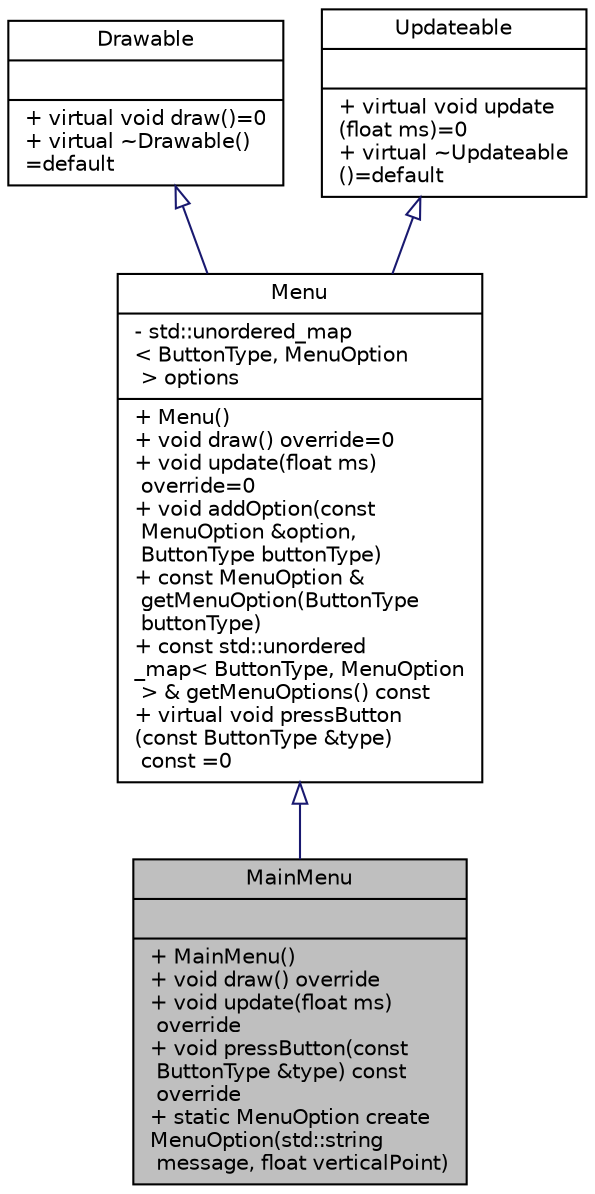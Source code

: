 digraph "MainMenu"
{
 // LATEX_PDF_SIZE
  bgcolor="transparent";
  edge [fontname="Helvetica",fontsize="10",labelfontname="Helvetica",labelfontsize="10"];
  node [fontname="Helvetica",fontsize="10",shape=record];
  Node1 [label="{MainMenu\n||+  MainMenu()\l+ void draw() override\l+ void update(float ms)\l override\l+ void pressButton(const\l ButtonType &type) const\l override\l+ static MenuOption create\lMenuOption(std::string\l message, float verticalPoint)\l}",height=0.2,width=0.4,color="black", fillcolor="grey75", style="filled", fontcolor="black",tooltip=" "];
  Node2 -> Node1 [dir="back",color="midnightblue",fontsize="10",style="solid",arrowtail="onormal",fontname="Helvetica"];
  Node2 [label="{Menu\n|- std::unordered_map\l\< ButtonType, MenuOption\l \> options\l|+  Menu()\l+ void draw() override=0\l+ void update(float ms)\l override=0\l+ void addOption(const\l MenuOption &option,\l ButtonType buttonType)\l+ const MenuOption &\l getMenuOption(ButtonType\l buttonType)\l+ const std::unordered\l_map\< ButtonType, MenuOption\l \> & getMenuOptions() const\l+ virtual void pressButton\l(const ButtonType &type)\l const =0\l}",height=0.2,width=0.4,color="black",URL="$d8/ddb/classMenu.html",tooltip=" "];
  Node3 -> Node2 [dir="back",color="midnightblue",fontsize="10",style="solid",arrowtail="onormal",fontname="Helvetica"];
  Node3 [label="{Drawable\n||+ virtual void draw()=0\l+ virtual ~Drawable()\l=default\l}",height=0.2,width=0.4,color="black",URL="$de/db8/classDrawable.html",tooltip=" "];
  Node4 -> Node2 [dir="back",color="midnightblue",fontsize="10",style="solid",arrowtail="onormal",fontname="Helvetica"];
  Node4 [label="{Updateable\n||+ virtual void update\l(float ms)=0\l+ virtual ~Updateable\l()=default\l}",height=0.2,width=0.4,color="black",URL="$d2/d7d/classUpdateable.html",tooltip=" "];
}
